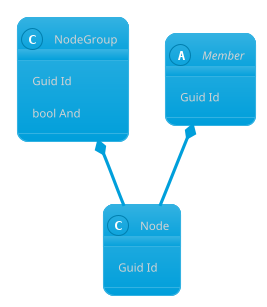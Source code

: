 @startuml Node Filter Model Map
!theme bluegray
class Node {
  Guid Id
}

class NodeGroup {
  Guid Id
  bool And
}

abstract class Member {
  Guid Id
}

Member *== Node
NodeGroup *== Node
@enduml
